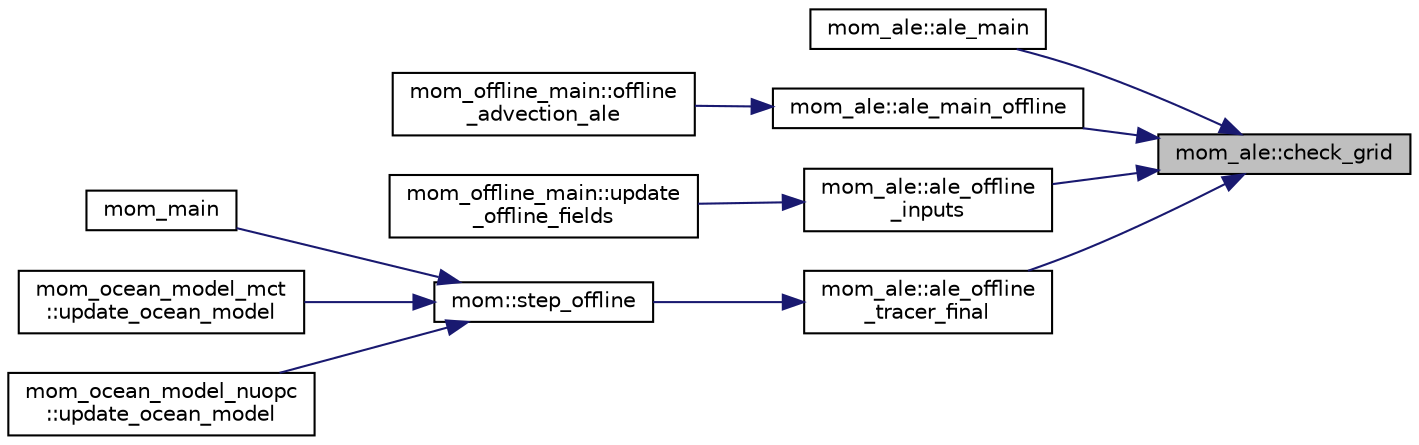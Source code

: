 digraph "mom_ale::check_grid"
{
 // INTERACTIVE_SVG=YES
 // LATEX_PDF_SIZE
  edge [fontname="Helvetica",fontsize="10",labelfontname="Helvetica",labelfontsize="10"];
  node [fontname="Helvetica",fontsize="10",shape=record];
  rankdir="RL";
  Node1 [label="mom_ale::check_grid",height=0.2,width=0.4,color="black", fillcolor="grey75", style="filled", fontcolor="black",tooltip="Check grid for negative thicknesses."];
  Node1 -> Node2 [dir="back",color="midnightblue",fontsize="10",style="solid",fontname="Helvetica"];
  Node2 [label="mom_ale::ale_main",height=0.2,width=0.4,color="black", fillcolor="white", style="filled",URL="$namespacemom__ale.html#ac56eac14cd9b8909082c1d4fe4e98152",tooltip="Takes care of (1) building a new grid and (2) remapping all variables between the old grid and the ne..."];
  Node1 -> Node3 [dir="back",color="midnightblue",fontsize="10",style="solid",fontname="Helvetica"];
  Node3 [label="mom_ale::ale_main_offline",height=0.2,width=0.4,color="black", fillcolor="white", style="filled",URL="$namespacemom__ale.html#a666f48c8fa163fe717e60bd6ed749a75",tooltip="Takes care of (1) building a new grid and (2) remapping all variables between the old grid and the ne..."];
  Node3 -> Node4 [dir="back",color="midnightblue",fontsize="10",style="solid",fontname="Helvetica"];
  Node4 [label="mom_offline_main::offline\l_advection_ale",height=0.2,width=0.4,color="black", fillcolor="white", style="filled",URL="$namespacemom__offline__main.html#ae85546d26ceb447742abe3c528cad2d7",tooltip="3D advection is done by doing flux-limited nonlinear horizontal advection interspersed with an ALE re..."];
  Node1 -> Node5 [dir="back",color="midnightblue",fontsize="10",style="solid",fontname="Helvetica"];
  Node5 [label="mom_ale::ale_offline\l_inputs",height=0.2,width=0.4,color="black", fillcolor="white", style="filled",URL="$namespacemom__ale.html#ae95451e2fbd4805eec01d00bebb268b4",tooltip="Regrid/remap stored fields used for offline tracer integrations. These input fields are assumed to ha..."];
  Node5 -> Node6 [dir="back",color="midnightblue",fontsize="10",style="solid",fontname="Helvetica"];
  Node6 [label="mom_offline_main::update\l_offline_fields",height=0.2,width=0.4,color="black", fillcolor="white", style="filled",URL="$namespacemom__offline__main.html#a2e59b996b88713928c04f72d57c5a531",tooltip="Update fields used in this round of offline transport. First fields are updated from files or from ar..."];
  Node1 -> Node7 [dir="back",color="midnightblue",fontsize="10",style="solid",fontname="Helvetica"];
  Node7 [label="mom_ale::ale_offline\l_tracer_final",height=0.2,width=0.4,color="black", fillcolor="white", style="filled",URL="$namespacemom__ale.html#aa7a1311028c2cd514b4b5224c5c7fe17",tooltip="Remaps all tracers from h onto h_target. This is intended to be called when tracers are done offline...."];
  Node7 -> Node8 [dir="back",color="midnightblue",fontsize="10",style="solid",fontname="Helvetica"];
  Node8 [label="mom::step_offline",height=0.2,width=0.4,color="black", fillcolor="white", style="filled",URL="$namespacemom.html#ade4f7557fcda73ffc12284d3cecf4182",tooltip="step_offline is the main driver for running tracers offline in MOM6. This has been primarily develope..."];
  Node8 -> Node9 [dir="back",color="midnightblue",fontsize="10",style="solid",fontname="Helvetica"];
  Node9 [label="mom_main",height=0.2,width=0.4,color="black", fillcolor="white", style="filled",URL="$MOM__driver_8F90.html#a08fffeb2d8e8acbf9ed4609be6d258c6",tooltip=" "];
  Node8 -> Node10 [dir="back",color="midnightblue",fontsize="10",style="solid",fontname="Helvetica"];
  Node10 [label="mom_ocean_model_mct\l::update_ocean_model",height=0.2,width=0.4,color="black", fillcolor="white", style="filled",URL="$namespacemom__ocean__model__mct.html#a422ba42ca07c0bf28ec5113aba4f1e96",tooltip="update_ocean_model uses the forcing in Ice_ocean_boundary to advance the ocean model's state from the..."];
  Node8 -> Node11 [dir="back",color="midnightblue",fontsize="10",style="solid",fontname="Helvetica"];
  Node11 [label="mom_ocean_model_nuopc\l::update_ocean_model",height=0.2,width=0.4,color="black", fillcolor="white", style="filled",URL="$namespacemom__ocean__model__nuopc.html#a02a87b4944febcc6828c55e8e4375e62",tooltip="update_ocean_model uses the forcing in Ice_ocean_boundary to advance the ocean model's state from the..."];
}
